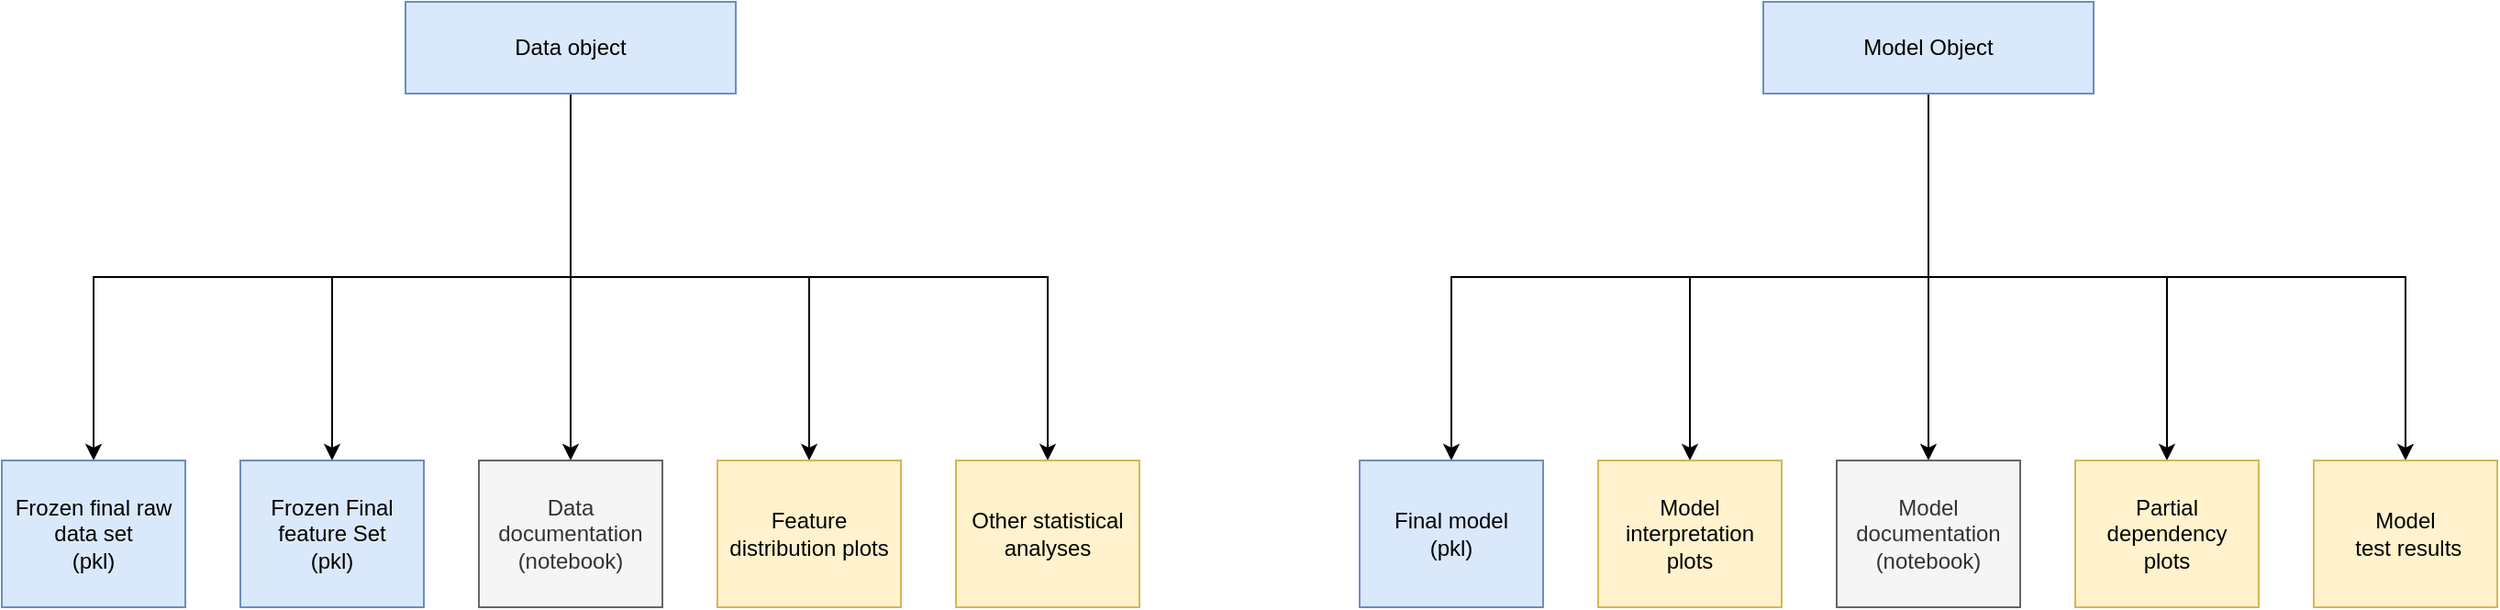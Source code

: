 <mxfile version="13.3.7" type="github">
  <diagram id="sC6lKt8v7rI3tpovk_EK" name="Page-1">
    <mxGraphModel dx="1900" dy="990" grid="1" gridSize="10" guides="1" tooltips="1" connect="1" arrows="1" fold="1" page="1" pageScale="1" pageWidth="1654" pageHeight="1169" math="0" shadow="0">
      <root>
        <mxCell id="0" />
        <mxCell id="1" parent="0" />
        <mxCell id="EWkVJWGxlFTpa1lQiUUY-5" style="edgeStyle=orthogonalEdgeStyle;rounded=0;orthogonalLoop=1;jettySize=auto;html=1;exitX=0.5;exitY=1;exitDx=0;exitDy=0;entryX=0.5;entryY=0;entryDx=0;entryDy=0;" parent="1" source="EWkVJWGxlFTpa1lQiUUY-2" target="EWkVJWGxlFTpa1lQiUUY-3" edge="1">
          <mxGeometry relative="1" as="geometry" />
        </mxCell>
        <mxCell id="EWkVJWGxlFTpa1lQiUUY-7" style="edgeStyle=orthogonalEdgeStyle;rounded=0;orthogonalLoop=1;jettySize=auto;html=1;exitX=0.5;exitY=1;exitDx=0;exitDy=0;entryX=0.5;entryY=0;entryDx=0;entryDy=0;" parent="1" source="EWkVJWGxlFTpa1lQiUUY-2" target="EWkVJWGxlFTpa1lQiUUY-6" edge="1">
          <mxGeometry relative="1" as="geometry" />
        </mxCell>
        <mxCell id="EWkVJWGxlFTpa1lQiUUY-9" style="edgeStyle=orthogonalEdgeStyle;rounded=0;orthogonalLoop=1;jettySize=auto;html=1;exitX=0.5;exitY=1;exitDx=0;exitDy=0;entryX=0.5;entryY=0;entryDx=0;entryDy=0;" parent="1" source="EWkVJWGxlFTpa1lQiUUY-2" target="EWkVJWGxlFTpa1lQiUUY-8" edge="1">
          <mxGeometry relative="1" as="geometry" />
        </mxCell>
        <mxCell id="EWkVJWGxlFTpa1lQiUUY-11" style="edgeStyle=orthogonalEdgeStyle;rounded=0;orthogonalLoop=1;jettySize=auto;html=1;exitX=0.5;exitY=1;exitDx=0;exitDy=0;entryX=0.5;entryY=0;entryDx=0;entryDy=0;" parent="1" source="EWkVJWGxlFTpa1lQiUUY-2" target="EWkVJWGxlFTpa1lQiUUY-10" edge="1">
          <mxGeometry relative="1" as="geometry" />
        </mxCell>
        <mxCell id="EWkVJWGxlFTpa1lQiUUY-23" style="edgeStyle=orthogonalEdgeStyle;rounded=0;orthogonalLoop=1;jettySize=auto;html=1;exitX=0.5;exitY=1;exitDx=0;exitDy=0;entryX=0.5;entryY=0;entryDx=0;entryDy=0;" parent="1" source="EWkVJWGxlFTpa1lQiUUY-2" target="EWkVJWGxlFTpa1lQiUUY-22" edge="1">
          <mxGeometry relative="1" as="geometry" />
        </mxCell>
        <mxCell id="EWkVJWGxlFTpa1lQiUUY-2" value="Data object" style="rounded=0;whiteSpace=wrap;html=1;fillColor=#dae8fc;strokeColor=#6c8ebf;" parent="1" vertex="1">
          <mxGeometry x="380" y="230" width="180" height="50" as="geometry" />
        </mxCell>
        <mxCell id="EWkVJWGxlFTpa1lQiUUY-3" value="Frozen Final feature Set&lt;br&gt;(pkl)" style="rounded=0;whiteSpace=wrap;html=1;fillColor=#dae8fc;strokeColor=#6c8ebf;" parent="1" vertex="1">
          <mxGeometry x="290" y="480" width="100" height="80" as="geometry" />
        </mxCell>
        <mxCell id="EWkVJWGxlFTpa1lQiUUY-6" value="Frozen final raw data set&lt;br&gt;(pkl)" style="rounded=0;whiteSpace=wrap;html=1;fillColor=#dae8fc;strokeColor=#6c8ebf;" parent="1" vertex="1">
          <mxGeometry x="160" y="480" width="100" height="80" as="geometry" />
        </mxCell>
        <mxCell id="EWkVJWGxlFTpa1lQiUUY-8" value="Data documentation&lt;br&gt;(notebook)" style="rounded=0;whiteSpace=wrap;html=1;fillColor=#f5f5f5;strokeColor=#666666;fontColor=#333333;" parent="1" vertex="1">
          <mxGeometry x="420" y="480" width="100" height="80" as="geometry" />
        </mxCell>
        <mxCell id="EWkVJWGxlFTpa1lQiUUY-10" value="Feature distribution plots" style="rounded=0;whiteSpace=wrap;html=1;fillColor=#fff2cc;strokeColor=#d6b656;" parent="1" vertex="1">
          <mxGeometry x="550" y="480" width="100" height="80" as="geometry" />
        </mxCell>
        <mxCell id="EWkVJWGxlFTpa1lQiUUY-13" style="edgeStyle=orthogonalEdgeStyle;rounded=0;orthogonalLoop=1;jettySize=auto;html=1;exitX=0.5;exitY=1;exitDx=0;exitDy=0;entryX=0.5;entryY=0;entryDx=0;entryDy=0;" parent="1" source="EWkVJWGxlFTpa1lQiUUY-17" target="EWkVJWGxlFTpa1lQiUUY-18" edge="1">
          <mxGeometry relative="1" as="geometry" />
        </mxCell>
        <mxCell id="EWkVJWGxlFTpa1lQiUUY-14" style="edgeStyle=orthogonalEdgeStyle;rounded=0;orthogonalLoop=1;jettySize=auto;html=1;exitX=0.5;exitY=1;exitDx=0;exitDy=0;entryX=0.5;entryY=0;entryDx=0;entryDy=0;" parent="1" source="EWkVJWGxlFTpa1lQiUUY-17" target="EWkVJWGxlFTpa1lQiUUY-19" edge="1">
          <mxGeometry relative="1" as="geometry" />
        </mxCell>
        <mxCell id="EWkVJWGxlFTpa1lQiUUY-15" style="edgeStyle=orthogonalEdgeStyle;rounded=0;orthogonalLoop=1;jettySize=auto;html=1;exitX=0.5;exitY=1;exitDx=0;exitDy=0;entryX=0.5;entryY=0;entryDx=0;entryDy=0;" parent="1" source="EWkVJWGxlFTpa1lQiUUY-17" target="EWkVJWGxlFTpa1lQiUUY-20" edge="1">
          <mxGeometry relative="1" as="geometry" />
        </mxCell>
        <mxCell id="EWkVJWGxlFTpa1lQiUUY-16" style="edgeStyle=orthogonalEdgeStyle;rounded=0;orthogonalLoop=1;jettySize=auto;html=1;exitX=0.5;exitY=1;exitDx=0;exitDy=0;entryX=0.5;entryY=0;entryDx=0;entryDy=0;" parent="1" source="EWkVJWGxlFTpa1lQiUUY-17" target="EWkVJWGxlFTpa1lQiUUY-21" edge="1">
          <mxGeometry relative="1" as="geometry" />
        </mxCell>
        <mxCell id="EWkVJWGxlFTpa1lQiUUY-25" style="edgeStyle=orthogonalEdgeStyle;rounded=0;orthogonalLoop=1;jettySize=auto;html=1;exitX=0.5;exitY=1;exitDx=0;exitDy=0;entryX=0.5;entryY=0;entryDx=0;entryDy=0;" parent="1" source="EWkVJWGxlFTpa1lQiUUY-17" target="EWkVJWGxlFTpa1lQiUUY-24" edge="1">
          <mxGeometry relative="1" as="geometry" />
        </mxCell>
        <mxCell id="EWkVJWGxlFTpa1lQiUUY-17" value="Model Object" style="rounded=0;whiteSpace=wrap;html=1;fillColor=#dae8fc;strokeColor=#6c8ebf;" parent="1" vertex="1">
          <mxGeometry x="1120" y="230" width="180" height="50" as="geometry" />
        </mxCell>
        <mxCell id="EWkVJWGxlFTpa1lQiUUY-18" value="Model interpretation plots" style="rounded=0;whiteSpace=wrap;html=1;fillColor=#fff2cc;strokeColor=#d6b656;" parent="1" vertex="1">
          <mxGeometry x="1030" y="480" width="100" height="80" as="geometry" />
        </mxCell>
        <mxCell id="EWkVJWGxlFTpa1lQiUUY-19" value="Final model&lt;br&gt;(pkl)" style="rounded=0;whiteSpace=wrap;html=1;fillColor=#dae8fc;strokeColor=#6c8ebf;" parent="1" vertex="1">
          <mxGeometry x="900" y="480" width="100" height="80" as="geometry" />
        </mxCell>
        <mxCell id="EWkVJWGxlFTpa1lQiUUY-20" value="Model documentation (notebook)" style="rounded=0;whiteSpace=wrap;html=1;fillColor=#f5f5f5;strokeColor=#666666;fontColor=#333333;" parent="1" vertex="1">
          <mxGeometry x="1160" y="480" width="100" height="80" as="geometry" />
        </mxCell>
        <mxCell id="EWkVJWGxlFTpa1lQiUUY-21" value="Partial dependency&lt;br&gt;plots" style="rounded=0;whiteSpace=wrap;html=1;fillColor=#fff2cc;strokeColor=#d6b656;" parent="1" vertex="1">
          <mxGeometry x="1290" y="480" width="100" height="80" as="geometry" />
        </mxCell>
        <mxCell id="EWkVJWGxlFTpa1lQiUUY-22" value="Other statistical analyses" style="rounded=0;whiteSpace=wrap;html=1;fillColor=#fff2cc;strokeColor=#d6b656;" parent="1" vertex="1">
          <mxGeometry x="680" y="480" width="100" height="80" as="geometry" />
        </mxCell>
        <mxCell id="EWkVJWGxlFTpa1lQiUUY-24" value="Model&lt;br&gt;&amp;nbsp;test results" style="rounded=0;whiteSpace=wrap;html=1;fillColor=#fff2cc;strokeColor=#d6b656;" parent="1" vertex="1">
          <mxGeometry x="1420" y="480" width="100" height="80" as="geometry" />
        </mxCell>
      </root>
    </mxGraphModel>
  </diagram>
</mxfile>

